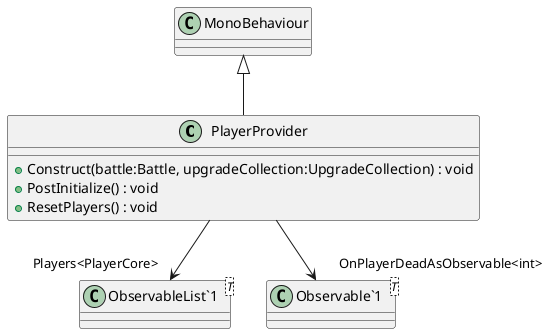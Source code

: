 @startuml
class PlayerProvider {
    + Construct(battle:Battle, upgradeCollection:UpgradeCollection) : void
    + PostInitialize() : void
    + ResetPlayers() : void
}
class "ObservableList`1"<T> {
}
class "Observable`1"<T> {
}
MonoBehaviour <|-- PlayerProvider
PlayerProvider --> "Players<PlayerCore>" "ObservableList`1"
PlayerProvider --> "OnPlayerDeadAsObservable<int>" "Observable`1"
@enduml
